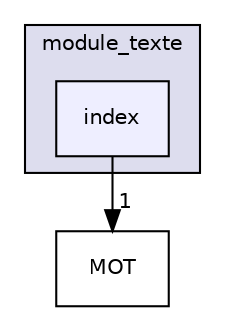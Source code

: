 digraph "D:/Documents/UPSSITECH/Projet FR/pfr/src/module_texte/index" {
  compound=true
  node [ fontsize="10", fontname="Helvetica"];
  edge [ labelfontsize="10", labelfontname="Helvetica"];
  subgraph clusterdir_b301a089cf4c1b8d89658403fdafec8e {
    graph [ bgcolor="#ddddee", pencolor="black", label="module_texte" fontname="Helvetica", fontsize="10", URL="dir_b301a089cf4c1b8d89658403fdafec8e.html"]
  dir_aadbe06353f5d9be5c8d7815db300971 [shape=box, label="index", style="filled", fillcolor="#eeeeff", pencolor="black", URL="dir_aadbe06353f5d9be5c8d7815db300971.html"];
  }
  dir_f9360066d5582a2c39395f8f512b95f0 [shape=box label="MOT" URL="dir_f9360066d5582a2c39395f8f512b95f0.html"];
  dir_aadbe06353f5d9be5c8d7815db300971->dir_f9360066d5582a2c39395f8f512b95f0 [headlabel="1", labeldistance=1.5 headhref="dir_000012_000013.html"];
}
